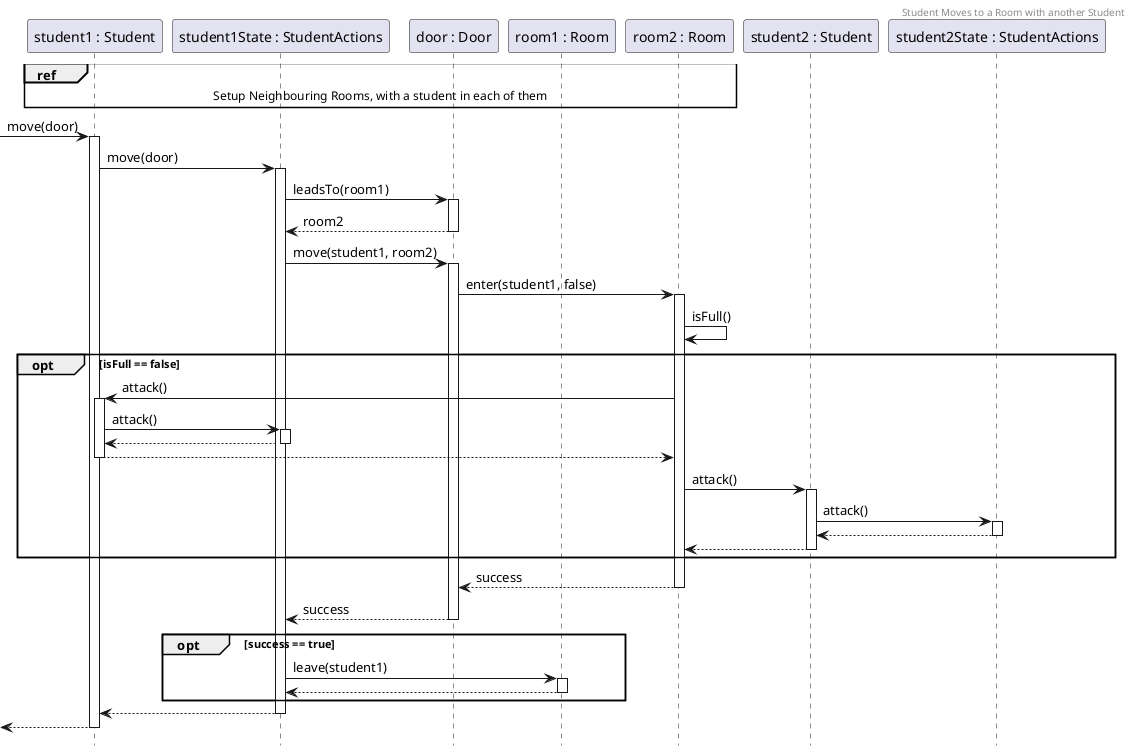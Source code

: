 @startuml StudentMovesToEmptyRoom
header Student Moves to a Room with another Student
hide footbox

participant S1 as "student1 : Student"
participant S1S as "student1State : StudentActions"
participant D as "door : Door"
participant R1 as "room1 : Room"
participant R2 as "room2 : Room"
participant S2 as "student2 : Student"
participant S2S as "student2State : StudentActions"
ref over S1, R2 : Setup Neighbouring Rooms, with a student in each of them
-> S1 ++: move(door)
S1 -> S1S ++: move(door)
S1S -> D ++: leadsTo(room1)
return room2

S1S -> D ++ : move(student1, room2)
D -> R2 ++ : enter(student1, false)
R2 -> R2 : isFull()
opt isFull == false
    R2 -> S1 ++ : attack()
    S1 -> S1S ++ : attack()
    return
    return

    R2 -> S2 ++ : attack()
    S2 -> S2S ++ : attack()
    return
    return
end
return success
return success

opt success == true
    S1S -> R1 ++ : leave(student1)
    return
end
return 
return 


@enduml

